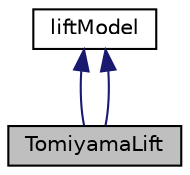 digraph "TomiyamaLift"
{
  bgcolor="transparent";
  edge [fontname="Helvetica",fontsize="10",labelfontname="Helvetica",labelfontsize="10"];
  node [fontname="Helvetica",fontsize="10",shape=record];
  Node0 [label="TomiyamaLift",height=0.2,width=0.4,color="black", fillcolor="grey75", style="filled", fontcolor="black"];
  Node1 -> Node0 [dir="back",color="midnightblue",fontsize="10",style="solid",fontname="Helvetica"];
  Node1 [label="liftModel",height=0.2,width=0.4,color="black",URL="$a33309.html"];
  Node1 -> Node0 [dir="back",color="midnightblue",fontsize="10",style="solid",fontname="Helvetica"];
}
